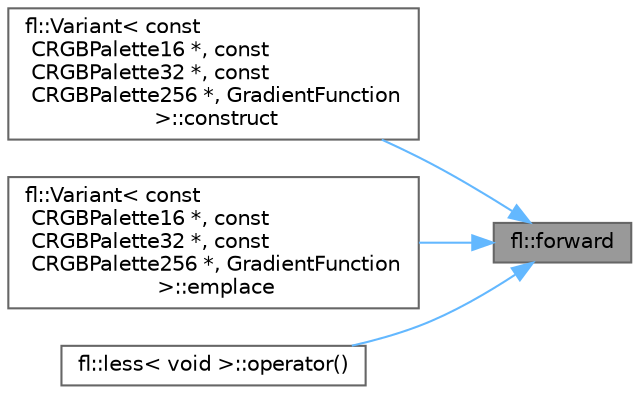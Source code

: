 digraph "fl::forward"
{
 // INTERACTIVE_SVG=YES
 // LATEX_PDF_SIZE
  bgcolor="transparent";
  edge [fontname=Helvetica,fontsize=10,labelfontname=Helvetica,labelfontsize=10];
  node [fontname=Helvetica,fontsize=10,shape=box,height=0.2,width=0.4];
  rankdir="RL";
  Node1 [id="Node000001",label="fl::forward",height=0.2,width=0.4,color="gray40", fillcolor="grey60", style="filled", fontcolor="black",tooltip=" "];
  Node1 -> Node2 [id="edge1_Node000001_Node000002",dir="back",color="steelblue1",style="solid",tooltip=" "];
  Node2 [id="Node000002",label="fl::Variant\< const\l CRGBPalette16 *, const\l CRGBPalette32 *, const\l CRGBPalette256 *, GradientFunction\l \>::construct",height=0.2,width=0.4,color="grey40", fillcolor="white", style="filled",URL="$de/d60/classfl_1_1_variant_a378d62102f34b4aea27bd8292ac69fe6.html#a378d62102f34b4aea27bd8292ac69fe6",tooltip=" "];
  Node1 -> Node3 [id="edge2_Node000001_Node000003",dir="back",color="steelblue1",style="solid",tooltip=" "];
  Node3 [id="Node000003",label="fl::Variant\< const\l CRGBPalette16 *, const\l CRGBPalette32 *, const\l CRGBPalette256 *, GradientFunction\l \>::emplace",height=0.2,width=0.4,color="grey40", fillcolor="white", style="filled",URL="$de/d60/classfl_1_1_variant_a963b578760fe3039e40474218606793c.html#a963b578760fe3039e40474218606793c",tooltip=" "];
  Node1 -> Node4 [id="edge3_Node000001_Node000004",dir="back",color="steelblue1",style="solid",tooltip=" "];
  Node4 [id="Node000004",label="fl::less\< void \>::operator()",height=0.2,width=0.4,color="grey40", fillcolor="white", style="filled",URL="$d0/db6/structfl_1_1less_3_01void_01_4_a54159551aa88d247a9af8597e0213a02.html#a54159551aa88d247a9af8597e0213a02",tooltip="Function call operator that performs the less-than comparison."];
}
